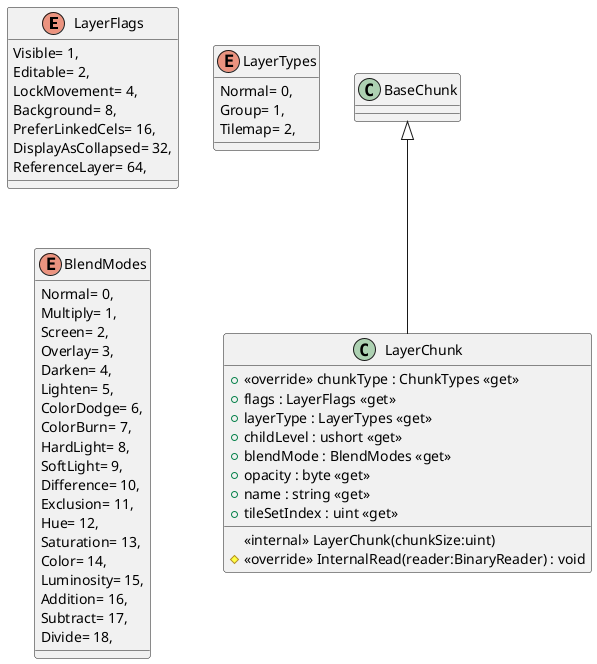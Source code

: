 @startuml
enum LayerFlags {
    Visible= 1,
    Editable= 2,
    LockMovement= 4,
    Background= 8,
    PreferLinkedCels= 16,
    DisplayAsCollapsed= 32,
    ReferenceLayer= 64,
}
enum LayerTypes {
    Normal= 0,
    Group= 1,
    Tilemap= 2,
}
enum BlendModes {
    Normal= 0,
    Multiply= 1,
    Screen= 2,
    Overlay= 3,
    Darken= 4,
    Lighten= 5,
    ColorDodge= 6,
    ColorBurn= 7,
    HardLight= 8,
    SoftLight= 9,
    Difference= 10,
    Exclusion= 11,
    Hue= 12,
    Saturation= 13,
    Color= 14,
    Luminosity= 15,
    Addition= 16,
    Subtract= 17,
    Divide= 18,
}
class LayerChunk {
    + <<override>> chunkType : ChunkTypes <<get>>
    + flags : LayerFlags <<get>>
    + layerType : LayerTypes <<get>>
    + childLevel : ushort <<get>>
    + blendMode : BlendModes <<get>>
    + opacity : byte <<get>>
    + name : string <<get>>
    + tileSetIndex : uint <<get>>
    <<internal>> LayerChunk(chunkSize:uint)
    # <<override>> InternalRead(reader:BinaryReader) : void
}
BaseChunk <|-- LayerChunk
@enduml
